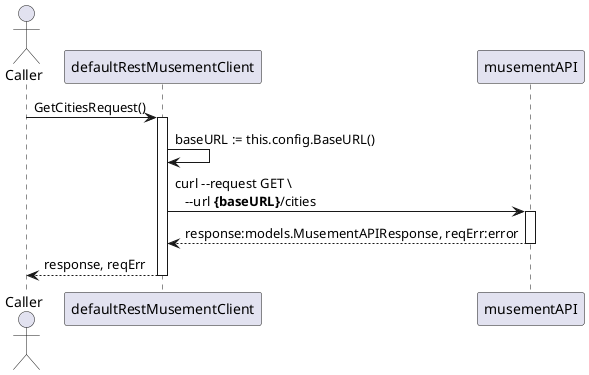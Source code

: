 @startuml

actor Caller as C
participant defaultRestMusementClient as RC
participant musementAPI as A

C -> RC ++: GetCitiesRequest()
    RC -> RC: baseURL := this.config.BaseURL()\

    RC -> A ++:curl --request GET \\ \
                 \n   --url **{baseURL}**/cities
    return response:models.MusementAPIResponse, reqErr:error
return response, reqErr
@enduml
